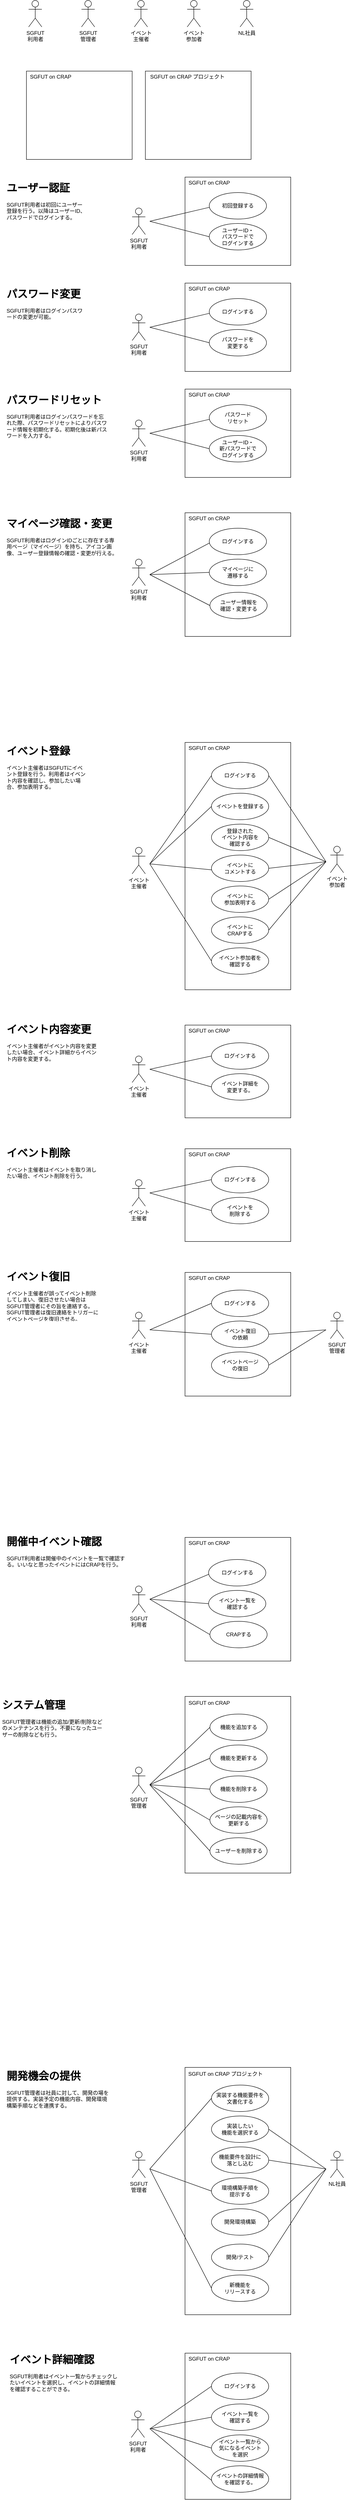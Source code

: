 <mxfile version="15.9.4" type="github">
  <diagram id="v2qQB46jnsBQJeu8lHIV" name="Page-1">
    <mxGraphModel dx="2274" dy="2051" grid="0" gridSize="10" guides="1" tooltips="1" connect="1" arrows="1" fold="1" page="1" pageScale="1" pageWidth="827" pageHeight="1169" math="0" shadow="0">
      <root>
        <mxCell id="0" />
        <mxCell id="1" parent="0" />
        <mxCell id="WeLaR92I-kGNufDvTVf9-1" value="イベント&lt;br&gt;主催者" style="shape=umlActor;verticalLabelPosition=bottom;verticalAlign=top;html=1;outlineConnect=0;fontStyle=0" parent="1" vertex="1">
          <mxGeometry x="-520" y="797.5" width="30" height="60" as="geometry" />
        </mxCell>
        <mxCell id="WeLaR92I-kGNufDvTVf9-4" value="" style="rounded=0;whiteSpace=wrap;html=1;" parent="1" vertex="1">
          <mxGeometry x="-400" y="560" width="240" height="560" as="geometry" />
        </mxCell>
        <mxCell id="WeLaR92I-kGNufDvTVf9-5" value="SGFUT on CRAP" style="text;html=1;strokeColor=none;fillColor=none;align=center;verticalAlign=middle;whiteSpace=wrap;rounded=0;" parent="1" vertex="1">
          <mxGeometry x="-400" y="560" width="110" height="25" as="geometry" />
        </mxCell>
        <mxCell id="WeLaR92I-kGNufDvTVf9-8" value="ログインする" style="ellipse;whiteSpace=wrap;html=1;" parent="1" vertex="1">
          <mxGeometry x="-340" y="605" width="130" height="60" as="geometry" />
        </mxCell>
        <mxCell id="WeLaR92I-kGNufDvTVf9-9" value="イベントを登録する" style="ellipse;whiteSpace=wrap;html=1;" parent="1" vertex="1">
          <mxGeometry x="-340" y="675" width="130" height="60" as="geometry" />
        </mxCell>
        <mxCell id="WeLaR92I-kGNufDvTVf9-10" value="登録された&lt;br&gt;イベント内容を&lt;br&gt;確認する" style="ellipse;whiteSpace=wrap;html=1;" parent="1" vertex="1">
          <mxGeometry x="-340" y="745" width="130" height="60" as="geometry" />
        </mxCell>
        <mxCell id="WeLaR92I-kGNufDvTVf9-11" value="イベントに&lt;br&gt;コメントする" style="ellipse;whiteSpace=wrap;html=1;" parent="1" vertex="1">
          <mxGeometry x="-340" y="815" width="130" height="60" as="geometry" />
        </mxCell>
        <mxCell id="WeLaR92I-kGNufDvTVf9-12" value="イベントに&lt;br&gt;参加表明する" style="ellipse;whiteSpace=wrap;html=1;" parent="1" vertex="1">
          <mxGeometry x="-340" y="885" width="130" height="60" as="geometry" />
        </mxCell>
        <mxCell id="WeLaR92I-kGNufDvTVf9-13" value="イベントに&lt;br&gt;CRAPする" style="ellipse;whiteSpace=wrap;html=1;" parent="1" vertex="1">
          <mxGeometry x="-340" y="955" width="130" height="60" as="geometry" />
        </mxCell>
        <mxCell id="WeLaR92I-kGNufDvTVf9-16" value="" style="endArrow=none;html=1;rounded=0;entryX=0;entryY=0.5;entryDx=0;entryDy=0;" parent="1" target="WeLaR92I-kGNufDvTVf9-8" edge="1">
          <mxGeometry width="50" height="50" relative="1" as="geometry">
            <mxPoint x="-480" y="835" as="sourcePoint" />
            <mxPoint x="-329.22" y="648.3" as="targetPoint" />
          </mxGeometry>
        </mxCell>
        <mxCell id="WeLaR92I-kGNufDvTVf9-17" value="" style="endArrow=none;html=1;rounded=0;entryX=0;entryY=0.5;entryDx=0;entryDy=0;" parent="1" target="WeLaR92I-kGNufDvTVf9-9" edge="1">
          <mxGeometry width="50" height="50" relative="1" as="geometry">
            <mxPoint x="-480" y="835" as="sourcePoint" />
            <mxPoint x="-330.0" y="715" as="targetPoint" />
          </mxGeometry>
        </mxCell>
        <mxCell id="WeLaR92I-kGNufDvTVf9-18" value="" style="endArrow=none;html=1;rounded=0;entryX=1;entryY=0.5;entryDx=0;entryDy=0;" parent="1" target="WeLaR92I-kGNufDvTVf9-10" edge="1">
          <mxGeometry width="50" height="50" relative="1" as="geometry">
            <mxPoint x="-80" y="830" as="sourcePoint" />
            <mxPoint x="-330.0" y="785" as="targetPoint" />
          </mxGeometry>
        </mxCell>
        <mxCell id="WeLaR92I-kGNufDvTVf9-19" value="" style="endArrow=none;html=1;rounded=0;entryX=0.006;entryY=0.559;entryDx=0;entryDy=0;entryPerimeter=0;" parent="1" target="WeLaR92I-kGNufDvTVf9-11" edge="1">
          <mxGeometry width="50" height="50" relative="1" as="geometry">
            <mxPoint x="-480" y="835" as="sourcePoint" />
            <mxPoint x="-330.26" y="858.72" as="targetPoint" />
          </mxGeometry>
        </mxCell>
        <mxCell id="WeLaR92I-kGNufDvTVf9-23" value="SGFUT&lt;br&gt;管理者" style="shape=umlActor;verticalLabelPosition=bottom;verticalAlign=top;html=1;outlineConnect=0;fontStyle=0" parent="1" vertex="1">
          <mxGeometry x="-520" y="2880" width="30" height="60" as="geometry" />
        </mxCell>
        <mxCell id="WeLaR92I-kGNufDvTVf9-24" value="" style="rounded=0;whiteSpace=wrap;html=1;" parent="1" vertex="1">
          <mxGeometry x="-400" y="2720" width="240" height="400" as="geometry" />
        </mxCell>
        <mxCell id="WeLaR92I-kGNufDvTVf9-25" value="SGFUT on CRAP" style="text;html=1;strokeColor=none;fillColor=none;align=center;verticalAlign=middle;whiteSpace=wrap;rounded=0;" parent="1" vertex="1">
          <mxGeometry x="-400" y="2720" width="110" height="30" as="geometry" />
        </mxCell>
        <mxCell id="WeLaR92I-kGNufDvTVf9-26" value="機能を追加する" style="ellipse;whiteSpace=wrap;html=1;" parent="1" vertex="1">
          <mxGeometry x="-343.5" y="2760" width="130" height="60" as="geometry" />
        </mxCell>
        <mxCell id="WeLaR92I-kGNufDvTVf9-27" value="機能を更新する" style="ellipse;whiteSpace=wrap;html=1;" parent="1" vertex="1">
          <mxGeometry x="-343.5" y="2830" width="130" height="60" as="geometry" />
        </mxCell>
        <mxCell id="WeLaR92I-kGNufDvTVf9-28" value="機能を削除する" style="ellipse;whiteSpace=wrap;html=1;" parent="1" vertex="1">
          <mxGeometry x="-343.5" y="2900" width="130" height="60" as="geometry" />
        </mxCell>
        <mxCell id="WeLaR92I-kGNufDvTVf9-29" value="ページの記載内容を&lt;br&gt;更新する" style="ellipse;whiteSpace=wrap;html=1;" parent="1" vertex="1">
          <mxGeometry x="-343.5" y="2970" width="130" height="60" as="geometry" />
        </mxCell>
        <mxCell id="WeLaR92I-kGNufDvTVf9-30" value="ユーザーを削除する" style="ellipse;whiteSpace=wrap;html=1;" parent="1" vertex="1">
          <mxGeometry x="-343.5" y="3040" width="130" height="60" as="geometry" />
        </mxCell>
        <mxCell id="WeLaR92I-kGNufDvTVf9-31" value="" style="endArrow=none;html=1;rounded=0;entryX=0;entryY=0.5;entryDx=0;entryDy=0;" parent="1" target="WeLaR92I-kGNufDvTVf9-26" edge="1">
          <mxGeometry width="50" height="50" relative="1" as="geometry">
            <mxPoint x="-480" y="2920" as="sourcePoint" />
            <mxPoint x="-340" y="2794.57" as="targetPoint" />
          </mxGeometry>
        </mxCell>
        <mxCell id="WeLaR92I-kGNufDvTVf9-32" value="" style="endArrow=none;html=1;rounded=0;entryX=0;entryY=0.5;entryDx=0;entryDy=0;" parent="1" target="WeLaR92I-kGNufDvTVf9-27" edge="1">
          <mxGeometry width="50" height="50" relative="1" as="geometry">
            <mxPoint x="-480" y="2920" as="sourcePoint" />
            <mxPoint x="-330.0" y="2800" as="targetPoint" />
          </mxGeometry>
        </mxCell>
        <mxCell id="WeLaR92I-kGNufDvTVf9-33" value="" style="endArrow=none;html=1;rounded=0;entryX=0;entryY=0.5;entryDx=0;entryDy=0;" parent="1" target="WeLaR92I-kGNufDvTVf9-28" edge="1">
          <mxGeometry width="50" height="50" relative="1" as="geometry">
            <mxPoint x="-480" y="2920" as="sourcePoint" />
            <mxPoint x="-330.0" y="2870" as="targetPoint" />
          </mxGeometry>
        </mxCell>
        <mxCell id="WeLaR92I-kGNufDvTVf9-34" value="" style="endArrow=none;html=1;rounded=0;entryX=0;entryY=0.5;entryDx=0;entryDy=0;" parent="1" target="WeLaR92I-kGNufDvTVf9-29" edge="1">
          <mxGeometry width="50" height="50" relative="1" as="geometry">
            <mxPoint x="-480" y="2920" as="sourcePoint" />
            <mxPoint x="-330.0" y="2940" as="targetPoint" />
          </mxGeometry>
        </mxCell>
        <mxCell id="WeLaR92I-kGNufDvTVf9-35" value="" style="endArrow=none;html=1;rounded=0;entryX=0;entryY=0.5;entryDx=0;entryDy=0;" parent="1" target="WeLaR92I-kGNufDvTVf9-30" edge="1">
          <mxGeometry width="50" height="50" relative="1" as="geometry">
            <mxPoint x="-480" y="2920" as="sourcePoint" />
            <mxPoint x="-330.0" y="3010" as="targetPoint" />
          </mxGeometry>
        </mxCell>
        <mxCell id="WeLaR92I-kGNufDvTVf9-37" value="&lt;h1&gt;イベント登録&lt;/h1&gt;&lt;p&gt;イベント主催者はSGFUTにイベント登録を行う。利用者はイベント内容を確認し、参加したい場合、参加表明する。&lt;/p&gt;" style="text;html=1;strokeColor=none;fillColor=none;spacing=5;spacingTop=-20;whiteSpace=wrap;overflow=hidden;rounded=0;" parent="1" vertex="1">
          <mxGeometry x="-810" y="560" width="190" height="120" as="geometry" />
        </mxCell>
        <mxCell id="WeLaR92I-kGNufDvTVf9-41" value="&lt;h1&gt;システム管理&lt;/h1&gt;&lt;p&gt;SGFUT管理者は機能の追加/更新/削除などのメンテナンスを行う。不要になったユーザーの削除なども行う。&lt;/p&gt;" style="text;html=1;strokeColor=none;fillColor=none;spacing=5;spacingTop=-20;whiteSpace=wrap;overflow=hidden;rounded=0;" parent="1" vertex="1">
          <mxGeometry x="-820" y="2720" width="240" height="120" as="geometry" />
        </mxCell>
        <mxCell id="WeLaR92I-kGNufDvTVf9-42" value="&lt;h1&gt;開発機会の提供&lt;/h1&gt;&lt;p&gt;SGFUT管理者は社員に対して、開発の場を提供する。実装予定の機能内容、開発環境構築手順などを連携する。&lt;/p&gt;" style="text;html=1;strokeColor=none;fillColor=none;spacing=5;spacingTop=-20;whiteSpace=wrap;overflow=hidden;rounded=0;" parent="1" vertex="1">
          <mxGeometry x="-810" y="3560" width="240" height="120" as="geometry" />
        </mxCell>
        <mxCell id="WeLaR92I-kGNufDvTVf9-60" value="&lt;h1&gt;イベント内容変更&lt;/h1&gt;&lt;p&gt;イベント主催者がイベント内容を変更したい場合、イベント詳細からイベント内容を変更する。&lt;/p&gt;" style="text;html=1;strokeColor=none;fillColor=none;spacing=5;spacingTop=-20;whiteSpace=wrap;overflow=hidden;rounded=0;" parent="1" vertex="1">
          <mxGeometry x="-810" y="1190" width="220" height="120" as="geometry" />
        </mxCell>
        <mxCell id="WeLaR92I-kGNufDvTVf9-61" value="&lt;h1&gt;パスワード変更&lt;/h1&gt;&lt;p&gt;SGFUT利用者はログインパスワードの変更が可能。&lt;/p&gt;" style="text;html=1;strokeColor=none;fillColor=none;spacing=5;spacingTop=-20;whiteSpace=wrap;overflow=hidden;rounded=0;" parent="1" vertex="1">
          <mxGeometry x="-810" y="-475" width="190" height="120" as="geometry" />
        </mxCell>
        <mxCell id="WeLaR92I-kGNufDvTVf9-106" value="イベント&lt;br&gt;参加者" style="shape=umlActor;verticalLabelPosition=bottom;verticalAlign=top;html=1;outlineConnect=0;fontStyle=0" parent="1" vertex="1">
          <mxGeometry x="-70" y="795" width="30" height="60" as="geometry" />
        </mxCell>
        <mxCell id="WeLaR92I-kGNufDvTVf9-107" value="" style="endArrow=none;html=1;rounded=0;entryX=1;entryY=0.5;entryDx=0;entryDy=0;" parent="1" target="WeLaR92I-kGNufDvTVf9-11" edge="1">
          <mxGeometry width="50" height="50" relative="1" as="geometry">
            <mxPoint x="-80" y="830" as="sourcePoint" />
            <mxPoint x="-200.0" y="785" as="targetPoint" />
          </mxGeometry>
        </mxCell>
        <mxCell id="WeLaR92I-kGNufDvTVf9-108" value="" style="endArrow=none;html=1;rounded=0;entryX=1;entryY=0.5;entryDx=0;entryDy=0;" parent="1" target="WeLaR92I-kGNufDvTVf9-12" edge="1">
          <mxGeometry width="50" height="50" relative="1" as="geometry">
            <mxPoint x="-80" y="830" as="sourcePoint" />
            <mxPoint x="-200.0" y="925" as="targetPoint" />
          </mxGeometry>
        </mxCell>
        <mxCell id="WeLaR92I-kGNufDvTVf9-109" value="" style="endArrow=none;html=1;rounded=0;entryX=1;entryY=0.5;entryDx=0;entryDy=0;" parent="1" target="WeLaR92I-kGNufDvTVf9-13" edge="1">
          <mxGeometry width="50" height="50" relative="1" as="geometry">
            <mxPoint x="-80" y="830" as="sourcePoint" />
            <mxPoint x="-200.0" y="995" as="targetPoint" />
          </mxGeometry>
        </mxCell>
        <mxCell id="WeLaR92I-kGNufDvTVf9-110" value="" style="endArrow=none;html=1;rounded=0;entryX=1;entryY=0.5;entryDx=0;entryDy=0;" parent="1" target="WeLaR92I-kGNufDvTVf9-8" edge="1">
          <mxGeometry width="50" height="50" relative="1" as="geometry">
            <mxPoint x="-80" y="830" as="sourcePoint" />
            <mxPoint x="-200.0" y="785" as="targetPoint" />
          </mxGeometry>
        </mxCell>
        <mxCell id="WeLaR92I-kGNufDvTVf9-111" value="イベント参加者を&lt;br&gt;確認する" style="ellipse;whiteSpace=wrap;html=1;" parent="1" vertex="1">
          <mxGeometry x="-340" y="1025" width="130" height="60" as="geometry" />
        </mxCell>
        <mxCell id="WeLaR92I-kGNufDvTVf9-112" value="" style="endArrow=none;html=1;rounded=0;entryX=0;entryY=0.5;entryDx=0;entryDy=0;" parent="1" target="WeLaR92I-kGNufDvTVf9-111" edge="1">
          <mxGeometry width="50" height="50" relative="1" as="geometry">
            <mxPoint x="-480" y="835" as="sourcePoint" />
            <mxPoint x="-329.22" y="858.54" as="targetPoint" />
          </mxGeometry>
        </mxCell>
        <mxCell id="WeLaR92I-kGNufDvTVf9-114" value="イベント&lt;br&gt;主催者" style="shape=umlActor;verticalLabelPosition=bottom;verticalAlign=top;html=1;outlineConnect=0;fontStyle=0" parent="1" vertex="1">
          <mxGeometry x="-520" y="1270" width="30" height="60" as="geometry" />
        </mxCell>
        <mxCell id="WeLaR92I-kGNufDvTVf9-115" value="" style="rounded=0;whiteSpace=wrap;html=1;" parent="1" vertex="1">
          <mxGeometry x="-400" y="1200" width="240" height="210" as="geometry" />
        </mxCell>
        <mxCell id="WeLaR92I-kGNufDvTVf9-116" value="SGFUT on CRAP" style="text;html=1;strokeColor=none;fillColor=none;align=center;verticalAlign=middle;whiteSpace=wrap;rounded=0;" parent="1" vertex="1">
          <mxGeometry x="-400" y="1200" width="110" height="25" as="geometry" />
        </mxCell>
        <mxCell id="WeLaR92I-kGNufDvTVf9-117" value="ログインする" style="ellipse;whiteSpace=wrap;html=1;" parent="1" vertex="1">
          <mxGeometry x="-340" y="1240" width="130" height="60" as="geometry" />
        </mxCell>
        <mxCell id="WeLaR92I-kGNufDvTVf9-118" value="イベント詳細を&lt;br&gt;変更する。" style="ellipse;whiteSpace=wrap;html=1;" parent="1" vertex="1">
          <mxGeometry x="-340" y="1310" width="130" height="60" as="geometry" />
        </mxCell>
        <mxCell id="WeLaR92I-kGNufDvTVf9-123" value="" style="endArrow=none;html=1;rounded=0;entryX=0;entryY=0.5;entryDx=0;entryDy=0;" parent="1" target="WeLaR92I-kGNufDvTVf9-117" edge="1">
          <mxGeometry width="50" height="50" relative="1" as="geometry">
            <mxPoint x="-480" y="1300" as="sourcePoint" />
            <mxPoint x="-334.22" y="1113.3" as="targetPoint" />
          </mxGeometry>
        </mxCell>
        <mxCell id="WeLaR92I-kGNufDvTVf9-124" value="" style="endArrow=none;html=1;rounded=0;entryX=0;entryY=0.5;entryDx=0;entryDy=0;" parent="1" target="WeLaR92I-kGNufDvTVf9-118" edge="1">
          <mxGeometry width="50" height="50" relative="1" as="geometry">
            <mxPoint x="-480" y="1300" as="sourcePoint" />
            <mxPoint x="-335.0" y="1180" as="targetPoint" />
          </mxGeometry>
        </mxCell>
        <mxCell id="WeLaR92I-kGNufDvTVf9-135" value="SGFUT&lt;br&gt;利用者" style="shape=umlActor;verticalLabelPosition=bottom;verticalAlign=top;html=1;outlineConnect=0;fontStyle=0" parent="1" vertex="1">
          <mxGeometry x="-520" y="-410" width="30" height="60" as="geometry" />
        </mxCell>
        <mxCell id="WeLaR92I-kGNufDvTVf9-136" value="" style="rounded=0;whiteSpace=wrap;html=1;" parent="1" vertex="1">
          <mxGeometry x="-400" y="-480" width="240" height="200" as="geometry" />
        </mxCell>
        <mxCell id="WeLaR92I-kGNufDvTVf9-137" value="SGFUT on CRAP" style="text;html=1;strokeColor=none;fillColor=none;align=center;verticalAlign=middle;whiteSpace=wrap;rounded=0;" parent="1" vertex="1">
          <mxGeometry x="-400" y="-480" width="110" height="25" as="geometry" />
        </mxCell>
        <mxCell id="WeLaR92I-kGNufDvTVf9-138" value="ログインする" style="ellipse;whiteSpace=wrap;html=1;" parent="1" vertex="1">
          <mxGeometry x="-345" y="-445" width="130" height="60" as="geometry" />
        </mxCell>
        <mxCell id="WeLaR92I-kGNufDvTVf9-139" value="パスワードを&lt;br&gt;変更する" style="ellipse;whiteSpace=wrap;html=1;" parent="1" vertex="1">
          <mxGeometry x="-345" y="-375" width="130" height="60" as="geometry" />
        </mxCell>
        <mxCell id="WeLaR92I-kGNufDvTVf9-145" value="" style="endArrow=none;html=1;rounded=0;entryX=0.006;entryY=0.555;entryDx=0;entryDy=0;entryPerimeter=0;" parent="1" target="WeLaR92I-kGNufDvTVf9-138" edge="1">
          <mxGeometry width="50" height="50" relative="1" as="geometry">
            <mxPoint x="-480" y="-380" as="sourcePoint" />
            <mxPoint x="-360" y="-540" as="targetPoint" />
          </mxGeometry>
        </mxCell>
        <mxCell id="WeLaR92I-kGNufDvTVf9-146" value="" style="endArrow=none;html=1;rounded=0;entryX=0;entryY=0.5;entryDx=0;entryDy=0;" parent="1" target="WeLaR92I-kGNufDvTVf9-139" edge="1">
          <mxGeometry width="50" height="50" relative="1" as="geometry">
            <mxPoint x="-480" y="-380" as="sourcePoint" />
            <mxPoint x="-319.22" y="-566.7" as="targetPoint" />
          </mxGeometry>
        </mxCell>
        <mxCell id="WeLaR92I-kGNufDvTVf9-154" value="&lt;h1&gt;開催中イベント確認&lt;/h1&gt;&lt;p&gt;SGFUT利用者は開催中のイベントを一覧で確認する。いいなと思ったイベントにはCRAPを行う。&lt;/p&gt;" style="text;html=1;strokeColor=none;fillColor=none;spacing=5;spacingTop=-20;whiteSpace=wrap;overflow=hidden;rounded=0;" parent="1" vertex="1">
          <mxGeometry x="-810" y="2350" width="290" height="120" as="geometry" />
        </mxCell>
        <mxCell id="WeLaR92I-kGNufDvTVf9-155" value="SGFUT&lt;br&gt;利用者" style="shape=umlActor;verticalLabelPosition=bottom;verticalAlign=top;html=1;outlineConnect=0;fontStyle=0" parent="1" vertex="1">
          <mxGeometry x="-520" y="2470" width="30" height="60" as="geometry" />
        </mxCell>
        <mxCell id="WeLaR92I-kGNufDvTVf9-156" value="" style="rounded=0;whiteSpace=wrap;html=1;" parent="1" vertex="1">
          <mxGeometry x="-400" y="2360" width="240" height="280" as="geometry" />
        </mxCell>
        <mxCell id="WeLaR92I-kGNufDvTVf9-157" value="SGFUT on CRAP" style="text;html=1;strokeColor=none;fillColor=none;align=center;verticalAlign=middle;whiteSpace=wrap;rounded=0;" parent="1" vertex="1">
          <mxGeometry x="-400" y="2360" width="110" height="25" as="geometry" />
        </mxCell>
        <mxCell id="WeLaR92I-kGNufDvTVf9-158" value="ログインする" style="ellipse;whiteSpace=wrap;html=1;" parent="1" vertex="1">
          <mxGeometry x="-346.5" y="2410" width="130" height="60" as="geometry" />
        </mxCell>
        <mxCell id="WeLaR92I-kGNufDvTVf9-159" value="イベント一覧を&lt;br&gt;確認する" style="ellipse;whiteSpace=wrap;html=1;" parent="1" vertex="1">
          <mxGeometry x="-346.5" y="2480" width="130" height="60" as="geometry" />
        </mxCell>
        <mxCell id="WeLaR92I-kGNufDvTVf9-160" value="" style="endArrow=none;html=1;rounded=0;entryX=0.006;entryY=0.555;entryDx=0;entryDy=0;entryPerimeter=0;" parent="1" target="WeLaR92I-kGNufDvTVf9-158" edge="1">
          <mxGeometry width="50" height="50" relative="1" as="geometry">
            <mxPoint x="-480" y="2500" as="sourcePoint" />
            <mxPoint x="-360" y="2300" as="targetPoint" />
          </mxGeometry>
        </mxCell>
        <mxCell id="WeLaR92I-kGNufDvTVf9-161" value="" style="endArrow=none;html=1;rounded=0;entryX=0;entryY=0.5;entryDx=0;entryDy=0;" parent="1" target="WeLaR92I-kGNufDvTVf9-159" edge="1">
          <mxGeometry width="50" height="50" relative="1" as="geometry">
            <mxPoint x="-480" y="2500" as="sourcePoint" />
            <mxPoint x="-319.22" y="2273.3" as="targetPoint" />
          </mxGeometry>
        </mxCell>
        <mxCell id="WeLaR92I-kGNufDvTVf9-162" value="CRAPする" style="ellipse;whiteSpace=wrap;html=1;" parent="1" vertex="1">
          <mxGeometry x="-343.5" y="2550" width="130" height="60" as="geometry" />
        </mxCell>
        <mxCell id="WeLaR92I-kGNufDvTVf9-163" value="" style="endArrow=none;html=1;rounded=0;entryX=0;entryY=0.5;entryDx=0;entryDy=0;" parent="1" target="WeLaR92I-kGNufDvTVf9-162" edge="1">
          <mxGeometry width="50" height="50" relative="1" as="geometry">
            <mxPoint x="-480" y="2500" as="sourcePoint" />
            <mxPoint x="-316.22" y="2343.3" as="targetPoint" />
          </mxGeometry>
        </mxCell>
        <mxCell id="WeLaR92I-kGNufDvTVf9-164" value="SGFUT&lt;br&gt;管理者" style="shape=umlActor;verticalLabelPosition=bottom;verticalAlign=top;html=1;outlineConnect=0;fontStyle=0" parent="1" vertex="1">
          <mxGeometry x="-520" y="3750" width="30" height="60" as="geometry" />
        </mxCell>
        <mxCell id="WeLaR92I-kGNufDvTVf9-165" value="" style="rounded=0;whiteSpace=wrap;html=1;" parent="1" vertex="1">
          <mxGeometry x="-400" y="3560" width="240" height="560" as="geometry" />
        </mxCell>
        <mxCell id="WeLaR92I-kGNufDvTVf9-166" value="SGFUT on CRAP プロジェクト" style="text;html=1;strokeColor=none;fillColor=none;align=center;verticalAlign=middle;whiteSpace=wrap;rounded=0;" parent="1" vertex="1">
          <mxGeometry x="-445" y="3560" width="274" height="30" as="geometry" />
        </mxCell>
        <mxCell id="WeLaR92I-kGNufDvTVf9-167" value="実装する機能要件を&lt;br&gt;文書化する" style="ellipse;whiteSpace=wrap;html=1;" parent="1" vertex="1">
          <mxGeometry x="-340" y="3600" width="130" height="60" as="geometry" />
        </mxCell>
        <mxCell id="WeLaR92I-kGNufDvTVf9-168" value="機能要件を設計に&lt;br&gt;落とし込む" style="ellipse;whiteSpace=wrap;html=1;" parent="1" vertex="1">
          <mxGeometry x="-340" y="3740" width="130" height="60" as="geometry" />
        </mxCell>
        <mxCell id="WeLaR92I-kGNufDvTVf9-169" value="環境構築手順を&lt;br&gt;提示する" style="ellipse;whiteSpace=wrap;html=1;" parent="1" vertex="1">
          <mxGeometry x="-340" y="3810" width="130" height="60" as="geometry" />
        </mxCell>
        <mxCell id="WeLaR92I-kGNufDvTVf9-170" value="開発/テスト" style="ellipse;whiteSpace=wrap;html=1;" parent="1" vertex="1">
          <mxGeometry x="-340" y="3960" width="130" height="60" as="geometry" />
        </mxCell>
        <mxCell id="WeLaR92I-kGNufDvTVf9-171" value="新機能を&lt;br&gt;リリースする" style="ellipse;whiteSpace=wrap;html=1;" parent="1" vertex="1">
          <mxGeometry x="-340" y="4030" width="130" height="60" as="geometry" />
        </mxCell>
        <mxCell id="WeLaR92I-kGNufDvTVf9-172" value="" style="endArrow=none;html=1;rounded=0;entryX=0;entryY=0.5;entryDx=0;entryDy=0;" parent="1" target="WeLaR92I-kGNufDvTVf9-167" edge="1">
          <mxGeometry width="50" height="50" relative="1" as="geometry">
            <mxPoint x="-480" y="3790" as="sourcePoint" />
            <mxPoint x="-345" y="3634.57" as="targetPoint" />
          </mxGeometry>
        </mxCell>
        <mxCell id="WeLaR92I-kGNufDvTVf9-174" value="" style="endArrow=none;html=1;rounded=0;entryX=0;entryY=0.5;entryDx=0;entryDy=0;" parent="1" target="WeLaR92I-kGNufDvTVf9-169" edge="1">
          <mxGeometry width="50" height="50" relative="1" as="geometry">
            <mxPoint x="-480" y="3790" as="sourcePoint" />
            <mxPoint x="-335.0" y="3710" as="targetPoint" />
          </mxGeometry>
        </mxCell>
        <mxCell id="WeLaR92I-kGNufDvTVf9-176" value="" style="endArrow=none;html=1;rounded=0;entryX=0;entryY=0.5;entryDx=0;entryDy=0;" parent="1" target="WeLaR92I-kGNufDvTVf9-171" edge="1">
          <mxGeometry width="50" height="50" relative="1" as="geometry">
            <mxPoint x="-480" y="3790" as="sourcePoint" />
            <mxPoint x="-335.0" y="3850" as="targetPoint" />
          </mxGeometry>
        </mxCell>
        <mxCell id="WeLaR92I-kGNufDvTVf9-178" value="" style="endArrow=none;html=1;rounded=0;exitX=1;exitY=0.5;exitDx=0;exitDy=0;" parent="1" source="WeLaR92I-kGNufDvTVf9-179" edge="1">
          <mxGeometry width="50" height="50" relative="1" as="geometry">
            <mxPoint x="-485" y="3760" as="sourcePoint" />
            <mxPoint x="-80" y="3790" as="targetPoint" />
          </mxGeometry>
        </mxCell>
        <mxCell id="WeLaR92I-kGNufDvTVf9-179" value="開発環境構築" style="ellipse;whiteSpace=wrap;html=1;" parent="1" vertex="1">
          <mxGeometry x="-340" y="3880" width="130" height="60" as="geometry" />
        </mxCell>
        <mxCell id="WeLaR92I-kGNufDvTVf9-180" value="実装したい&lt;br&gt;機能を選択する" style="ellipse;whiteSpace=wrap;html=1;" parent="1" vertex="1">
          <mxGeometry x="-340" y="3670" width="130" height="60" as="geometry" />
        </mxCell>
        <mxCell id="WeLaR92I-kGNufDvTVf9-181" value="" style="endArrow=none;html=1;rounded=0;exitX=1;exitY=0.5;exitDx=0;exitDy=0;" parent="1" source="WeLaR92I-kGNufDvTVf9-180" edge="1">
          <mxGeometry width="50" height="50" relative="1" as="geometry">
            <mxPoint x="-205" y="3980" as="sourcePoint" />
            <mxPoint x="-80" y="3790" as="targetPoint" />
          </mxGeometry>
        </mxCell>
        <mxCell id="WeLaR92I-kGNufDvTVf9-182" value="" style="endArrow=none;html=1;rounded=0;exitX=1;exitY=0.5;exitDx=0;exitDy=0;" parent="1" source="WeLaR92I-kGNufDvTVf9-168" edge="1">
          <mxGeometry width="50" height="50" relative="1" as="geometry">
            <mxPoint x="-205" y="3920" as="sourcePoint" />
            <mxPoint x="-80" y="3790" as="targetPoint" />
          </mxGeometry>
        </mxCell>
        <mxCell id="WeLaR92I-kGNufDvTVf9-177" value="NL社員" style="shape=umlActor;verticalLabelPosition=bottom;verticalAlign=top;html=1;outlineConnect=0;fontStyle=0" parent="1" vertex="1">
          <mxGeometry x="-70" y="3750" width="30" height="60" as="geometry" />
        </mxCell>
        <mxCell id="A33HGGwkOWzx7C4AMWZ3-1" value="" style="endArrow=none;html=1;rounded=0;exitX=1;exitY=0.5;exitDx=0;exitDy=0;" parent="1" source="WeLaR92I-kGNufDvTVf9-170" edge="1">
          <mxGeometry width="50" height="50" relative="1" as="geometry">
            <mxPoint x="-215" y="3990" as="sourcePoint" />
            <mxPoint x="-80" y="3790" as="targetPoint" />
          </mxGeometry>
        </mxCell>
        <mxCell id="A33HGGwkOWzx7C4AMWZ3-2" value="" style="rounded=0;whiteSpace=wrap;html=1;" parent="1" vertex="1">
          <mxGeometry x="-760" y="-960" width="240" height="200" as="geometry" />
        </mxCell>
        <mxCell id="A33HGGwkOWzx7C4AMWZ3-3" value="SGFUT on CRAP" style="text;html=1;strokeColor=none;fillColor=none;align=center;verticalAlign=middle;whiteSpace=wrap;rounded=0;" parent="1" vertex="1">
          <mxGeometry x="-760" y="-960" width="110" height="25" as="geometry" />
        </mxCell>
        <mxCell id="A33HGGwkOWzx7C4AMWZ3-4" value="SGFUT&lt;br&gt;利用者" style="shape=umlActor;verticalLabelPosition=bottom;verticalAlign=top;html=1;outlineConnect=0;fontStyle=0" parent="1" vertex="1">
          <mxGeometry x="-755" y="-1120" width="30" height="60" as="geometry" />
        </mxCell>
        <mxCell id="A33HGGwkOWzx7C4AMWZ3-5" value="イベント&lt;br&gt;主催者" style="shape=umlActor;verticalLabelPosition=bottom;verticalAlign=top;html=1;outlineConnect=0;fontStyle=0" parent="1" vertex="1">
          <mxGeometry x="-515" y="-1120" width="30" height="60" as="geometry" />
        </mxCell>
        <mxCell id="A33HGGwkOWzx7C4AMWZ3-6" value="イベント&lt;br&gt;参加者" style="shape=umlActor;verticalLabelPosition=bottom;verticalAlign=top;html=1;outlineConnect=0;fontStyle=0" parent="1" vertex="1">
          <mxGeometry x="-395" y="-1120" width="30" height="60" as="geometry" />
        </mxCell>
        <mxCell id="A33HGGwkOWzx7C4AMWZ3-7" value="SGFUT&lt;br&gt;管理者" style="shape=umlActor;verticalLabelPosition=bottom;verticalAlign=top;html=1;outlineConnect=0;fontStyle=0" parent="1" vertex="1">
          <mxGeometry x="-635" y="-1120" width="30" height="60" as="geometry" />
        </mxCell>
        <mxCell id="A33HGGwkOWzx7C4AMWZ3-8" value="NL社員" style="shape=umlActor;verticalLabelPosition=bottom;verticalAlign=top;html=1;outlineConnect=0;fontStyle=0" parent="1" vertex="1">
          <mxGeometry x="-275" y="-1120" width="30" height="60" as="geometry" />
        </mxCell>
        <mxCell id="A33HGGwkOWzx7C4AMWZ3-12" value="&lt;h1&gt;イベント削除&lt;/h1&gt;&lt;p&gt;イベント主催者はイベントを取り消したい場合、イベント削除を行う。&lt;/p&gt;" style="text;html=1;strokeColor=none;fillColor=none;spacing=5;spacingTop=-20;whiteSpace=wrap;overflow=hidden;rounded=0;" parent="1" vertex="1">
          <mxGeometry x="-810" y="1470" width="220" height="120" as="geometry" />
        </mxCell>
        <mxCell id="A33HGGwkOWzx7C4AMWZ3-13" value="イベント&lt;br&gt;主催者" style="shape=umlActor;verticalLabelPosition=bottom;verticalAlign=top;html=1;outlineConnect=0;fontStyle=0" parent="1" vertex="1">
          <mxGeometry x="-520" y="1550" width="30" height="60" as="geometry" />
        </mxCell>
        <mxCell id="A33HGGwkOWzx7C4AMWZ3-14" value="" style="rounded=0;whiteSpace=wrap;html=1;" parent="1" vertex="1">
          <mxGeometry x="-400" y="1480" width="240" height="210" as="geometry" />
        </mxCell>
        <mxCell id="A33HGGwkOWzx7C4AMWZ3-15" value="SGFUT on CRAP" style="text;html=1;strokeColor=none;fillColor=none;align=center;verticalAlign=middle;whiteSpace=wrap;rounded=0;" parent="1" vertex="1">
          <mxGeometry x="-400" y="1480" width="110" height="25" as="geometry" />
        </mxCell>
        <mxCell id="A33HGGwkOWzx7C4AMWZ3-16" value="ログインする" style="ellipse;whiteSpace=wrap;html=1;" parent="1" vertex="1">
          <mxGeometry x="-340" y="1520" width="130" height="60" as="geometry" />
        </mxCell>
        <mxCell id="A33HGGwkOWzx7C4AMWZ3-17" value="イベントを&lt;br&gt;削除する" style="ellipse;whiteSpace=wrap;html=1;" parent="1" vertex="1">
          <mxGeometry x="-340" y="1590" width="130" height="60" as="geometry" />
        </mxCell>
        <mxCell id="A33HGGwkOWzx7C4AMWZ3-18" value="" style="endArrow=none;html=1;rounded=0;entryX=0;entryY=0.5;entryDx=0;entryDy=0;" parent="1" target="A33HGGwkOWzx7C4AMWZ3-16" edge="1">
          <mxGeometry width="50" height="50" relative="1" as="geometry">
            <mxPoint x="-480.0" y="1580" as="sourcePoint" />
            <mxPoint x="-334.22" y="1393.3" as="targetPoint" />
          </mxGeometry>
        </mxCell>
        <mxCell id="A33HGGwkOWzx7C4AMWZ3-19" value="" style="endArrow=none;html=1;rounded=0;entryX=0;entryY=0.5;entryDx=0;entryDy=0;" parent="1" target="A33HGGwkOWzx7C4AMWZ3-17" edge="1">
          <mxGeometry width="50" height="50" relative="1" as="geometry">
            <mxPoint x="-480.0" y="1580" as="sourcePoint" />
            <mxPoint x="-335.0" y="1460" as="targetPoint" />
          </mxGeometry>
        </mxCell>
        <mxCell id="A33HGGwkOWzx7C4AMWZ3-20" value="&lt;h1&gt;イベント復旧&lt;/h1&gt;&lt;p&gt;イベント主催者が誤ってイベント削除してしまい、復旧させたい場合はSGFUT管理者にその旨を連絡する。SGFUT管理者は復旧連絡をトリガーにイベントページを復旧させる。&lt;/p&gt;" style="text;html=1;strokeColor=none;fillColor=none;spacing=5;spacingTop=-20;whiteSpace=wrap;overflow=hidden;rounded=0;" parent="1" vertex="1">
          <mxGeometry x="-810" y="1750" width="220" height="120" as="geometry" />
        </mxCell>
        <mxCell id="A33HGGwkOWzx7C4AMWZ3-21" value="イベント&lt;br&gt;主催者" style="shape=umlActor;verticalLabelPosition=bottom;verticalAlign=top;html=1;outlineConnect=0;fontStyle=0" parent="1" vertex="1">
          <mxGeometry x="-520" y="1850" width="30" height="60" as="geometry" />
        </mxCell>
        <mxCell id="A33HGGwkOWzx7C4AMWZ3-22" value="" style="rounded=0;whiteSpace=wrap;html=1;" parent="1" vertex="1">
          <mxGeometry x="-400" y="1760" width="240" height="280" as="geometry" />
        </mxCell>
        <mxCell id="A33HGGwkOWzx7C4AMWZ3-23" value="SGFUT on CRAP" style="text;html=1;strokeColor=none;fillColor=none;align=center;verticalAlign=middle;whiteSpace=wrap;rounded=0;" parent="1" vertex="1">
          <mxGeometry x="-400" y="1760" width="110" height="25" as="geometry" />
        </mxCell>
        <mxCell id="A33HGGwkOWzx7C4AMWZ3-24" value="ログインする" style="ellipse;whiteSpace=wrap;html=1;" parent="1" vertex="1">
          <mxGeometry x="-340" y="1800" width="130" height="60" as="geometry" />
        </mxCell>
        <mxCell id="A33HGGwkOWzx7C4AMWZ3-25" value="イベント復旧&lt;br&gt;の依頼" style="ellipse;whiteSpace=wrap;html=1;" parent="1" vertex="1">
          <mxGeometry x="-340" y="1870" width="130" height="60" as="geometry" />
        </mxCell>
        <mxCell id="A33HGGwkOWzx7C4AMWZ3-26" value="" style="endArrow=none;html=1;rounded=0;entryX=0;entryY=0.5;entryDx=0;entryDy=0;" parent="1" target="A33HGGwkOWzx7C4AMWZ3-24" edge="1">
          <mxGeometry width="50" height="50" relative="1" as="geometry">
            <mxPoint x="-480" y="1890" as="sourcePoint" />
            <mxPoint x="-334.22" y="1673.3" as="targetPoint" />
          </mxGeometry>
        </mxCell>
        <mxCell id="A33HGGwkOWzx7C4AMWZ3-27" value="" style="endArrow=none;html=1;rounded=0;entryX=0;entryY=0.5;entryDx=0;entryDy=0;" parent="1" target="A33HGGwkOWzx7C4AMWZ3-25" edge="1">
          <mxGeometry width="50" height="50" relative="1" as="geometry">
            <mxPoint x="-480" y="1890" as="sourcePoint" />
            <mxPoint x="-335.0" y="1740" as="targetPoint" />
          </mxGeometry>
        </mxCell>
        <mxCell id="A33HGGwkOWzx7C4AMWZ3-28" value="SGFUT&lt;br&gt;管理者" style="shape=umlActor;verticalLabelPosition=bottom;verticalAlign=top;html=1;outlineConnect=0;fontStyle=0" parent="1" vertex="1">
          <mxGeometry x="-70" y="1850" width="30" height="60" as="geometry" />
        </mxCell>
        <mxCell id="A33HGGwkOWzx7C4AMWZ3-29" value="イベントページ&lt;br&gt;の復旧" style="ellipse;whiteSpace=wrap;html=1;" parent="1" vertex="1">
          <mxGeometry x="-340" y="1940" width="130" height="60" as="geometry" />
        </mxCell>
        <mxCell id="A33HGGwkOWzx7C4AMWZ3-30" value="" style="endArrow=none;html=1;rounded=0;entryX=1;entryY=0.5;entryDx=0;entryDy=0;" parent="1" target="A33HGGwkOWzx7C4AMWZ3-29" edge="1">
          <mxGeometry width="50" height="50" relative="1" as="geometry">
            <mxPoint x="-80" y="1890" as="sourcePoint" />
            <mxPoint x="-330.0" y="1840.0" as="targetPoint" />
          </mxGeometry>
        </mxCell>
        <mxCell id="A33HGGwkOWzx7C4AMWZ3-31" value="" style="endArrow=none;html=1;rounded=0;entryX=1;entryY=0.5;entryDx=0;entryDy=0;" parent="1" target="A33HGGwkOWzx7C4AMWZ3-25" edge="1">
          <mxGeometry width="50" height="50" relative="1" as="geometry">
            <mxPoint x="-80" y="1890" as="sourcePoint" />
            <mxPoint x="-200.0" y="1980.0" as="targetPoint" />
          </mxGeometry>
        </mxCell>
        <mxCell id="A33HGGwkOWzx7C4AMWZ3-32" value="&lt;h1&gt;パスワードリセット&lt;/h1&gt;&lt;p&gt;SGFUT利用者はログインパスワードを忘れた際、パスワードリセットによりパスワード情報を初期化する。初期化後は新パスワードを入力する。&lt;/p&gt;" style="text;html=1;strokeColor=none;fillColor=none;spacing=5;spacingTop=-20;whiteSpace=wrap;overflow=hidden;rounded=0;" parent="1" vertex="1">
          <mxGeometry x="-810" y="-235" width="240" height="120" as="geometry" />
        </mxCell>
        <mxCell id="A33HGGwkOWzx7C4AMWZ3-33" value="SGFUT&lt;br&gt;利用者" style="shape=umlActor;verticalLabelPosition=bottom;verticalAlign=top;html=1;outlineConnect=0;fontStyle=0" parent="1" vertex="1">
          <mxGeometry x="-520" y="-170" width="30" height="60" as="geometry" />
        </mxCell>
        <mxCell id="A33HGGwkOWzx7C4AMWZ3-34" value="" style="rounded=0;whiteSpace=wrap;html=1;" parent="1" vertex="1">
          <mxGeometry x="-400" y="-240" width="240" height="200" as="geometry" />
        </mxCell>
        <mxCell id="A33HGGwkOWzx7C4AMWZ3-35" value="SGFUT on CRAP" style="text;html=1;strokeColor=none;fillColor=none;align=center;verticalAlign=middle;whiteSpace=wrap;rounded=0;" parent="1" vertex="1">
          <mxGeometry x="-400" y="-240" width="110" height="25" as="geometry" />
        </mxCell>
        <mxCell id="A33HGGwkOWzx7C4AMWZ3-36" value="パスワード&lt;br&gt;リセット" style="ellipse;whiteSpace=wrap;html=1;" parent="1" vertex="1">
          <mxGeometry x="-345" y="-205" width="130" height="60" as="geometry" />
        </mxCell>
        <mxCell id="A33HGGwkOWzx7C4AMWZ3-37" value="ユーザーID・&lt;br&gt;新パスワードで&lt;br&gt;ログインする" style="ellipse;whiteSpace=wrap;html=1;" parent="1" vertex="1">
          <mxGeometry x="-345" y="-135" width="130" height="60" as="geometry" />
        </mxCell>
        <mxCell id="A33HGGwkOWzx7C4AMWZ3-38" value="" style="endArrow=none;html=1;rounded=0;entryX=0.006;entryY=0.555;entryDx=0;entryDy=0;entryPerimeter=0;" parent="1" target="A33HGGwkOWzx7C4AMWZ3-36" edge="1">
          <mxGeometry width="50" height="50" relative="1" as="geometry">
            <mxPoint x="-480" y="-140.0" as="sourcePoint" />
            <mxPoint x="-360" y="-300" as="targetPoint" />
          </mxGeometry>
        </mxCell>
        <mxCell id="A33HGGwkOWzx7C4AMWZ3-39" value="" style="endArrow=none;html=1;rounded=0;entryX=0;entryY=0.5;entryDx=0;entryDy=0;" parent="1" target="A33HGGwkOWzx7C4AMWZ3-37" edge="1">
          <mxGeometry width="50" height="50" relative="1" as="geometry">
            <mxPoint x="-480" y="-140.0" as="sourcePoint" />
            <mxPoint x="-319.22" y="-326.7" as="targetPoint" />
          </mxGeometry>
        </mxCell>
        <mxCell id="A33HGGwkOWzx7C4AMWZ3-40" value="&lt;h1&gt;ユーザー認証&lt;/h1&gt;&lt;p&gt;SGFUT利用者は初回にユーザー登録を行う。以降はユーザーID、パスワードでログインする。&lt;/p&gt;" style="text;html=1;strokeColor=none;fillColor=none;spacing=5;spacingTop=-20;whiteSpace=wrap;overflow=hidden;rounded=0;" parent="1" vertex="1">
          <mxGeometry x="-810" y="-715" width="190" height="120" as="geometry" />
        </mxCell>
        <mxCell id="A33HGGwkOWzx7C4AMWZ3-41" value="SGFUT&lt;br&gt;利用者" style="shape=umlActor;verticalLabelPosition=bottom;verticalAlign=top;html=1;outlineConnect=0;fontStyle=0" parent="1" vertex="1">
          <mxGeometry x="-520" y="-650" width="30" height="60" as="geometry" />
        </mxCell>
        <mxCell id="A33HGGwkOWzx7C4AMWZ3-42" value="" style="rounded=0;whiteSpace=wrap;html=1;" parent="1" vertex="1">
          <mxGeometry x="-400" y="-720" width="240" height="200" as="geometry" />
        </mxCell>
        <mxCell id="A33HGGwkOWzx7C4AMWZ3-43" value="SGFUT on CRAP" style="text;html=1;strokeColor=none;fillColor=none;align=center;verticalAlign=middle;whiteSpace=wrap;rounded=0;" parent="1" vertex="1">
          <mxGeometry x="-400" y="-720" width="110" height="25" as="geometry" />
        </mxCell>
        <mxCell id="A33HGGwkOWzx7C4AMWZ3-44" value="初回登録する" style="ellipse;whiteSpace=wrap;html=1;" parent="1" vertex="1">
          <mxGeometry x="-345" y="-685" width="130" height="60" as="geometry" />
        </mxCell>
        <mxCell id="A33HGGwkOWzx7C4AMWZ3-45" value="ユーザーID・&lt;br&gt;パスワードで&lt;br&gt;ログインする" style="ellipse;whiteSpace=wrap;html=1;" parent="1" vertex="1">
          <mxGeometry x="-345" y="-615" width="130" height="60" as="geometry" />
        </mxCell>
        <mxCell id="A33HGGwkOWzx7C4AMWZ3-46" value="" style="endArrow=none;html=1;rounded=0;entryX=0.006;entryY=0.555;entryDx=0;entryDy=0;entryPerimeter=0;" parent="1" target="A33HGGwkOWzx7C4AMWZ3-44" edge="1">
          <mxGeometry width="50" height="50" relative="1" as="geometry">
            <mxPoint x="-480" y="-620.0" as="sourcePoint" />
            <mxPoint x="-360" y="-780" as="targetPoint" />
          </mxGeometry>
        </mxCell>
        <mxCell id="A33HGGwkOWzx7C4AMWZ3-47" value="" style="endArrow=none;html=1;rounded=0;entryX=0;entryY=0.5;entryDx=0;entryDy=0;" parent="1" target="A33HGGwkOWzx7C4AMWZ3-45" edge="1">
          <mxGeometry width="50" height="50" relative="1" as="geometry">
            <mxPoint x="-480" y="-620.0" as="sourcePoint" />
            <mxPoint x="-319.22" y="-806.7" as="targetPoint" />
          </mxGeometry>
        </mxCell>
        <mxCell id="A33HGGwkOWzx7C4AMWZ3-48" value="&lt;h1&gt;マイページ確認・変更&lt;/h1&gt;&lt;p&gt;SGFUT利用者はログインIDごとに存在する専用ページ（マイページ）を持ち、アイコン画像、ユーザー登録情報の確認・変更が行える。&lt;/p&gt;" style="text;html=1;strokeColor=none;fillColor=none;spacing=5;spacingTop=-20;whiteSpace=wrap;overflow=hidden;rounded=0;" parent="1" vertex="1">
          <mxGeometry x="-810" y="45" width="260" height="120" as="geometry" />
        </mxCell>
        <mxCell id="A33HGGwkOWzx7C4AMWZ3-49" value="SGFUT&lt;br&gt;利用者" style="shape=umlActor;verticalLabelPosition=bottom;verticalAlign=top;html=1;outlineConnect=0;fontStyle=0" parent="1" vertex="1">
          <mxGeometry x="-520" y="145" width="30" height="60" as="geometry" />
        </mxCell>
        <mxCell id="A33HGGwkOWzx7C4AMWZ3-50" value="" style="rounded=0;whiteSpace=wrap;html=1;" parent="1" vertex="1">
          <mxGeometry x="-400" y="40" width="240" height="280" as="geometry" />
        </mxCell>
        <mxCell id="A33HGGwkOWzx7C4AMWZ3-51" value="SGFUT on CRAP" style="text;html=1;strokeColor=none;fillColor=none;align=center;verticalAlign=middle;whiteSpace=wrap;rounded=0;" parent="1" vertex="1">
          <mxGeometry x="-400" y="40" width="110" height="25" as="geometry" />
        </mxCell>
        <mxCell id="A33HGGwkOWzx7C4AMWZ3-52" value="ログインする" style="ellipse;whiteSpace=wrap;html=1;" parent="1" vertex="1">
          <mxGeometry x="-345" y="75" width="130" height="60" as="geometry" />
        </mxCell>
        <mxCell id="A33HGGwkOWzx7C4AMWZ3-53" value="マイページに&lt;br&gt;遷移する" style="ellipse;whiteSpace=wrap;html=1;" parent="1" vertex="1">
          <mxGeometry x="-345" y="145" width="130" height="60" as="geometry" />
        </mxCell>
        <mxCell id="A33HGGwkOWzx7C4AMWZ3-54" value="" style="endArrow=none;html=1;rounded=0;entryX=0.006;entryY=0.555;entryDx=0;entryDy=0;entryPerimeter=0;" parent="1" target="A33HGGwkOWzx7C4AMWZ3-52" edge="1">
          <mxGeometry width="50" height="50" relative="1" as="geometry">
            <mxPoint x="-480" y="180" as="sourcePoint" />
            <mxPoint x="-360" y="-20" as="targetPoint" />
          </mxGeometry>
        </mxCell>
        <mxCell id="A33HGGwkOWzx7C4AMWZ3-55" value="" style="endArrow=none;html=1;rounded=0;entryX=0;entryY=0.5;entryDx=0;entryDy=0;" parent="1" target="A33HGGwkOWzx7C4AMWZ3-53" edge="1">
          <mxGeometry width="50" height="50" relative="1" as="geometry">
            <mxPoint x="-480" y="180" as="sourcePoint" />
            <mxPoint x="-319.22" y="-46.7" as="targetPoint" />
          </mxGeometry>
        </mxCell>
        <mxCell id="A33HGGwkOWzx7C4AMWZ3-56" value="ユーザー情報を&lt;br&gt;確認・変更する" style="ellipse;whiteSpace=wrap;html=1;" parent="1" vertex="1">
          <mxGeometry x="-343.5" y="220" width="130" height="60" as="geometry" />
        </mxCell>
        <mxCell id="A33HGGwkOWzx7C4AMWZ3-57" value="" style="endArrow=none;html=1;rounded=0;entryX=0;entryY=0.5;entryDx=0;entryDy=0;" parent="1" target="A33HGGwkOWzx7C4AMWZ3-56" edge="1">
          <mxGeometry width="50" height="50" relative="1" as="geometry">
            <mxPoint x="-480" y="180" as="sourcePoint" />
            <mxPoint x="-335.0" y="185" as="targetPoint" />
          </mxGeometry>
        </mxCell>
        <mxCell id="A33HGGwkOWzx7C4AMWZ3-59" value="" style="rounded=0;whiteSpace=wrap;html=1;" parent="1" vertex="1">
          <mxGeometry x="-490" y="-960" width="240" height="200" as="geometry" />
        </mxCell>
        <mxCell id="A33HGGwkOWzx7C4AMWZ3-60" value="SGFUT on CRAP プロジェクト" style="text;html=1;strokeColor=none;fillColor=none;align=center;verticalAlign=middle;whiteSpace=wrap;rounded=0;" parent="1" vertex="1">
          <mxGeometry x="-490" y="-960" width="191" height="25" as="geometry" />
        </mxCell>
        <mxCell id="pNzFjtYZbz14XIIfsbEC-1" value="SGFUT&lt;br&gt;利用者" style="shape=umlActor;verticalLabelPosition=bottom;verticalAlign=top;html=1;outlineConnect=0;fontStyle=0" vertex="1" parent="1">
          <mxGeometry x="-522" y="4338" width="30" height="60" as="geometry" />
        </mxCell>
        <mxCell id="pNzFjtYZbz14XIIfsbEC-2" value="" style="rounded=0;whiteSpace=wrap;html=1;" vertex="1" parent="1">
          <mxGeometry x="-400" y="4207" width="240" height="331" as="geometry" />
        </mxCell>
        <mxCell id="pNzFjtYZbz14XIIfsbEC-3" value="SGFUT on CRAP" style="text;html=1;strokeColor=none;fillColor=none;align=center;verticalAlign=middle;whiteSpace=wrap;rounded=0;" vertex="1" parent="1">
          <mxGeometry x="-400" y="4207" width="110" height="25" as="geometry" />
        </mxCell>
        <mxCell id="pNzFjtYZbz14XIIfsbEC-4" value="ログインする" style="ellipse;whiteSpace=wrap;html=1;" vertex="1" parent="1">
          <mxGeometry x="-340" y="4252" width="130" height="60" as="geometry" />
        </mxCell>
        <mxCell id="pNzFjtYZbz14XIIfsbEC-5" value="イベント一覧を&lt;br&gt;確認する" style="ellipse;whiteSpace=wrap;html=1;" vertex="1" parent="1">
          <mxGeometry x="-340" y="4322" width="130" height="60" as="geometry" />
        </mxCell>
        <mxCell id="pNzFjtYZbz14XIIfsbEC-6" value="イベント一覧から&lt;br&gt;気になるイベント&lt;br&gt;を選択" style="ellipse;whiteSpace=wrap;html=1;" vertex="1" parent="1">
          <mxGeometry x="-340" y="4392" width="130" height="60" as="geometry" />
        </mxCell>
        <mxCell id="pNzFjtYZbz14XIIfsbEC-7" value="イベントの詳細情報&lt;br&gt;を確認する。" style="ellipse;whiteSpace=wrap;html=1;" vertex="1" parent="1">
          <mxGeometry x="-340" y="4462" width="130" height="60" as="geometry" />
        </mxCell>
        <mxCell id="pNzFjtYZbz14XIIfsbEC-10" value="" style="endArrow=none;html=1;rounded=0;entryX=0;entryY=0.5;entryDx=0;entryDy=0;" edge="1" parent="1" target="pNzFjtYZbz14XIIfsbEC-4">
          <mxGeometry width="50" height="50" relative="1" as="geometry">
            <mxPoint x="-479" y="4378" as="sourcePoint" />
            <mxPoint x="-329.22" y="4295.3" as="targetPoint" />
          </mxGeometry>
        </mxCell>
        <mxCell id="pNzFjtYZbz14XIIfsbEC-11" value="" style="endArrow=none;html=1;rounded=0;entryX=0;entryY=0.5;entryDx=0;entryDy=0;" edge="1" parent="1" target="pNzFjtYZbz14XIIfsbEC-5">
          <mxGeometry width="50" height="50" relative="1" as="geometry">
            <mxPoint x="-479" y="4378" as="sourcePoint" />
            <mxPoint x="-330.0" y="4362" as="targetPoint" />
          </mxGeometry>
        </mxCell>
        <mxCell id="pNzFjtYZbz14XIIfsbEC-13" value="" style="endArrow=none;html=1;rounded=0;entryX=0.006;entryY=0.559;entryDx=0;entryDy=0;entryPerimeter=0;" edge="1" parent="1" target="pNzFjtYZbz14XIIfsbEC-7">
          <mxGeometry width="50" height="50" relative="1" as="geometry">
            <mxPoint x="-480" y="4378" as="sourcePoint" />
            <mxPoint x="-330.26" y="4505.72" as="targetPoint" />
          </mxGeometry>
        </mxCell>
        <mxCell id="pNzFjtYZbz14XIIfsbEC-14" value="&lt;h1&gt;イベント詳細確認&lt;/h1&gt;&lt;p&gt;SGFUT利用者はイベント一覧からチェックしたいイベントを選択し、イベントの詳細情報を確認することができる。&lt;/p&gt;" style="text;html=1;strokeColor=none;fillColor=none;spacing=5;spacingTop=-20;whiteSpace=wrap;overflow=hidden;rounded=0;" vertex="1" parent="1">
          <mxGeometry x="-803" y="4202" width="253" height="120" as="geometry" />
        </mxCell>
        <mxCell id="pNzFjtYZbz14XIIfsbEC-27" value="" style="endArrow=none;html=1;rounded=0;entryX=0;entryY=0.5;entryDx=0;entryDy=0;" edge="1" parent="1" target="pNzFjtYZbz14XIIfsbEC-6">
          <mxGeometry width="50" height="50" relative="1" as="geometry">
            <mxPoint x="-479" y="4377" as="sourcePoint" />
            <mxPoint x="-330" y="4362" as="targetPoint" />
          </mxGeometry>
        </mxCell>
      </root>
    </mxGraphModel>
  </diagram>
</mxfile>
